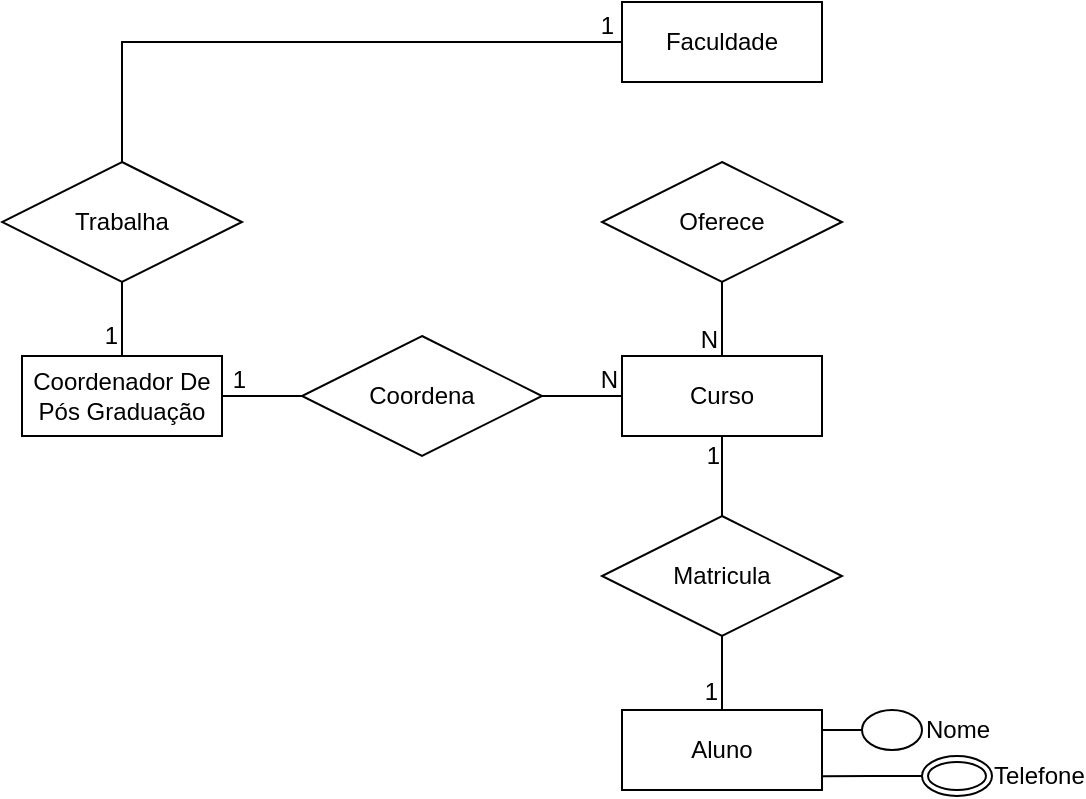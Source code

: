 <mxfile version="15.3.7" type="github">
  <diagram id="R2lEEEUBdFMjLlhIrx00" name="Page-1">
    <mxGraphModel dx="1240" dy="743" grid="1" gridSize="10" guides="1" tooltips="1" connect="1" arrows="1" fold="1" page="1" pageScale="1" pageWidth="850" pageHeight="1100" math="0" shadow="0" extFonts="Permanent Marker^https://fonts.googleapis.com/css?family=Permanent+Marker">
      <root>
        <mxCell id="0" />
        <mxCell id="1" parent="0" />
        <mxCell id="CydCF8rHxa7-3aE55u2f-1" value="Coordenador De Pós Graduação" style="whiteSpace=wrap;html=1;align=center;" vertex="1" parent="1">
          <mxGeometry x="370" y="530" width="100" height="40" as="geometry" />
        </mxCell>
        <mxCell id="CydCF8rHxa7-3aE55u2f-2" value="Coordena" style="shape=rhombus;perimeter=rhombusPerimeter;whiteSpace=wrap;html=1;align=center;" vertex="1" parent="1">
          <mxGeometry x="510" y="520" width="120" height="60" as="geometry" />
        </mxCell>
        <mxCell id="CydCF8rHxa7-3aE55u2f-5" value="" style="endArrow=none;html=1;rounded=0;exitX=1;exitY=0.5;exitDx=0;exitDy=0;" edge="1" parent="1" source="CydCF8rHxa7-3aE55u2f-1">
          <mxGeometry relative="1" as="geometry">
            <mxPoint x="340" y="540" as="sourcePoint" />
            <mxPoint x="510" y="550" as="targetPoint" />
          </mxGeometry>
        </mxCell>
        <mxCell id="CydCF8rHxa7-3aE55u2f-6" value="1" style="resizable=0;html=1;align=right;verticalAlign=bottom;" connectable="0" vertex="1" parent="CydCF8rHxa7-3aE55u2f-5">
          <mxGeometry x="1" relative="1" as="geometry">
            <mxPoint x="-28" as="offset" />
          </mxGeometry>
        </mxCell>
        <mxCell id="CydCF8rHxa7-3aE55u2f-7" value="Curso" style="whiteSpace=wrap;html=1;align=center;" vertex="1" parent="1">
          <mxGeometry x="670" y="530" width="100" height="40" as="geometry" />
        </mxCell>
        <mxCell id="CydCF8rHxa7-3aE55u2f-8" value="" style="endArrow=none;html=1;rounded=0;entryX=0;entryY=0.5;entryDx=0;entryDy=0;exitX=1;exitY=0.5;exitDx=0;exitDy=0;" edge="1" parent="1" source="CydCF8rHxa7-3aE55u2f-2" target="CydCF8rHxa7-3aE55u2f-7">
          <mxGeometry relative="1" as="geometry">
            <mxPoint x="340" y="550" as="sourcePoint" />
            <mxPoint x="660" y="550" as="targetPoint" />
          </mxGeometry>
        </mxCell>
        <mxCell id="CydCF8rHxa7-3aE55u2f-9" value="N" style="resizable=0;html=1;align=right;verticalAlign=bottom;" connectable="0" vertex="1" parent="CydCF8rHxa7-3aE55u2f-8">
          <mxGeometry x="1" relative="1" as="geometry">
            <mxPoint x="-2" as="offset" />
          </mxGeometry>
        </mxCell>
        <mxCell id="CydCF8rHxa7-3aE55u2f-10" value="Faculdade" style="whiteSpace=wrap;html=1;align=center;" vertex="1" parent="1">
          <mxGeometry x="670" y="353" width="100" height="40" as="geometry" />
        </mxCell>
        <mxCell id="CydCF8rHxa7-3aE55u2f-11" value="Oferece" style="shape=rhombus;perimeter=rhombusPerimeter;whiteSpace=wrap;html=1;align=center;" vertex="1" parent="1">
          <mxGeometry x="660" y="433" width="120" height="60" as="geometry" />
        </mxCell>
        <mxCell id="CydCF8rHxa7-3aE55u2f-12" value="" style="endArrow=none;html=1;rounded=0;exitX=0.5;exitY=1;exitDx=0;exitDy=0;entryX=0.5;entryY=0;entryDx=0;entryDy=0;" edge="1" parent="1" source="CydCF8rHxa7-3aE55u2f-16" target="CydCF8rHxa7-3aE55u2f-1">
          <mxGeometry relative="1" as="geometry">
            <mxPoint x="480" y="560" as="sourcePoint" />
            <mxPoint x="520" y="560" as="targetPoint" />
          </mxGeometry>
        </mxCell>
        <mxCell id="CydCF8rHxa7-3aE55u2f-13" value="1" style="resizable=0;html=1;align=right;verticalAlign=bottom;" connectable="0" vertex="1" parent="CydCF8rHxa7-3aE55u2f-12">
          <mxGeometry x="1" relative="1" as="geometry">
            <mxPoint x="-2" y="-2" as="offset" />
          </mxGeometry>
        </mxCell>
        <mxCell id="CydCF8rHxa7-3aE55u2f-14" value="" style="endArrow=none;html=1;rounded=0;entryX=0.5;entryY=0;entryDx=0;entryDy=0;exitX=0.5;exitY=1;exitDx=0;exitDy=0;" edge="1" parent="1" source="CydCF8rHxa7-3aE55u2f-11" target="CydCF8rHxa7-3aE55u2f-7">
          <mxGeometry relative="1" as="geometry">
            <mxPoint x="640" y="560" as="sourcePoint" />
            <mxPoint x="680" y="560" as="targetPoint" />
          </mxGeometry>
        </mxCell>
        <mxCell id="CydCF8rHxa7-3aE55u2f-15" value="N" style="resizable=0;html=1;align=right;verticalAlign=bottom;" connectable="0" vertex="1" parent="CydCF8rHxa7-3aE55u2f-14">
          <mxGeometry x="1" relative="1" as="geometry">
            <mxPoint x="-2" as="offset" />
          </mxGeometry>
        </mxCell>
        <mxCell id="CydCF8rHxa7-3aE55u2f-16" value="Trabalha" style="shape=rhombus;perimeter=rhombusPerimeter;whiteSpace=wrap;html=1;align=center;" vertex="1" parent="1">
          <mxGeometry x="360" y="433" width="120" height="60" as="geometry" />
        </mxCell>
        <mxCell id="CydCF8rHxa7-3aE55u2f-17" value="" style="endArrow=none;html=1;rounded=0;entryX=0;entryY=0.5;entryDx=0;entryDy=0;exitX=0.5;exitY=0;exitDx=0;exitDy=0;" edge="1" parent="1" source="CydCF8rHxa7-3aE55u2f-16" target="CydCF8rHxa7-3aE55u2f-10">
          <mxGeometry relative="1" as="geometry">
            <mxPoint x="640" y="560" as="sourcePoint" />
            <mxPoint x="680" y="560" as="targetPoint" />
            <Array as="points">
              <mxPoint x="420" y="373" />
            </Array>
          </mxGeometry>
        </mxCell>
        <mxCell id="CydCF8rHxa7-3aE55u2f-18" value="1" style="resizable=0;html=1;align=right;verticalAlign=bottom;" connectable="0" vertex="1" parent="CydCF8rHxa7-3aE55u2f-17">
          <mxGeometry x="1" relative="1" as="geometry">
            <mxPoint x="-4" as="offset" />
          </mxGeometry>
        </mxCell>
        <mxCell id="CydCF8rHxa7-3aE55u2f-19" value="Aluno" style="whiteSpace=wrap;html=1;align=center;" vertex="1" parent="1">
          <mxGeometry x="670" y="707" width="100" height="40" as="geometry" />
        </mxCell>
        <mxCell id="CydCF8rHxa7-3aE55u2f-20" value="Matricula" style="shape=rhombus;perimeter=rhombusPerimeter;whiteSpace=wrap;html=1;align=center;" vertex="1" parent="1">
          <mxGeometry x="660" y="610" width="120" height="60" as="geometry" />
        </mxCell>
        <mxCell id="CydCF8rHxa7-3aE55u2f-21" value="" style="endArrow=none;html=1;rounded=0;exitX=0.5;exitY=0;exitDx=0;exitDy=0;entryX=0.5;entryY=1;entryDx=0;entryDy=0;" edge="1" parent="1" source="CydCF8rHxa7-3aE55u2f-19" target="CydCF8rHxa7-3aE55u2f-20">
          <mxGeometry relative="1" as="geometry">
            <mxPoint x="480" y="560" as="sourcePoint" />
            <mxPoint x="520" y="560" as="targetPoint" />
          </mxGeometry>
        </mxCell>
        <mxCell id="CydCF8rHxa7-3aE55u2f-22" value="1" style="resizable=0;html=1;align=right;verticalAlign=bottom;" connectable="0" vertex="1" parent="CydCF8rHxa7-3aE55u2f-21">
          <mxGeometry x="1" relative="1" as="geometry">
            <mxPoint x="-2" y="36" as="offset" />
          </mxGeometry>
        </mxCell>
        <mxCell id="CydCF8rHxa7-3aE55u2f-23" value="" style="endArrow=none;html=1;rounded=0;entryX=0.5;entryY=1;entryDx=0;entryDy=0;exitX=0.5;exitY=0;exitDx=0;exitDy=0;" edge="1" parent="1" source="CydCF8rHxa7-3aE55u2f-20" target="CydCF8rHxa7-3aE55u2f-7">
          <mxGeometry relative="1" as="geometry">
            <mxPoint x="640" y="560" as="sourcePoint" />
            <mxPoint x="680" y="560" as="targetPoint" />
          </mxGeometry>
        </mxCell>
        <mxCell id="CydCF8rHxa7-3aE55u2f-24" value="1" style="resizable=0;html=1;align=right;verticalAlign=bottom;" connectable="0" vertex="1" parent="CydCF8rHxa7-3aE55u2f-23">
          <mxGeometry x="1" relative="1" as="geometry">
            <mxPoint x="-1" y="18" as="offset" />
          </mxGeometry>
        </mxCell>
        <mxCell id="CydCF8rHxa7-3aE55u2f-28" style="edgeStyle=orthogonalEdgeStyle;rounded=0;orthogonalLoop=1;jettySize=auto;html=1;exitX=0;exitY=0.5;exitDx=0;exitDy=0;entryX=1;entryY=0.25;entryDx=0;entryDy=0;endArrow=none;endFill=0;" edge="1" parent="1" source="CydCF8rHxa7-3aE55u2f-26" target="CydCF8rHxa7-3aE55u2f-19">
          <mxGeometry relative="1" as="geometry" />
        </mxCell>
        <mxCell id="CydCF8rHxa7-3aE55u2f-26" value="Nome" style="ellipse;html=1;align=left;spacingLeft=30;" vertex="1" parent="1">
          <mxGeometry x="790" y="707" width="30" height="20" as="geometry" />
        </mxCell>
        <mxCell id="CydCF8rHxa7-3aE55u2f-30" style="edgeStyle=orthogonalEdgeStyle;rounded=0;orthogonalLoop=1;jettySize=auto;html=1;exitX=0;exitY=0.5;exitDx=0;exitDy=0;entryX=0.999;entryY=0.829;entryDx=0;entryDy=0;entryPerimeter=0;endArrow=none;endFill=0;" edge="1" parent="1" source="CydCF8rHxa7-3aE55u2f-27" target="CydCF8rHxa7-3aE55u2f-19">
          <mxGeometry relative="1" as="geometry" />
        </mxCell>
        <mxCell id="CydCF8rHxa7-3aE55u2f-27" value="Telefone" style="ellipse;shape=doubleEllipse;margin=3;whiteSpace=wrap;html=1;align=left;spacingLeft=31;" vertex="1" parent="1">
          <mxGeometry x="820" y="730" width="35" height="20" as="geometry" />
        </mxCell>
      </root>
    </mxGraphModel>
  </diagram>
</mxfile>
